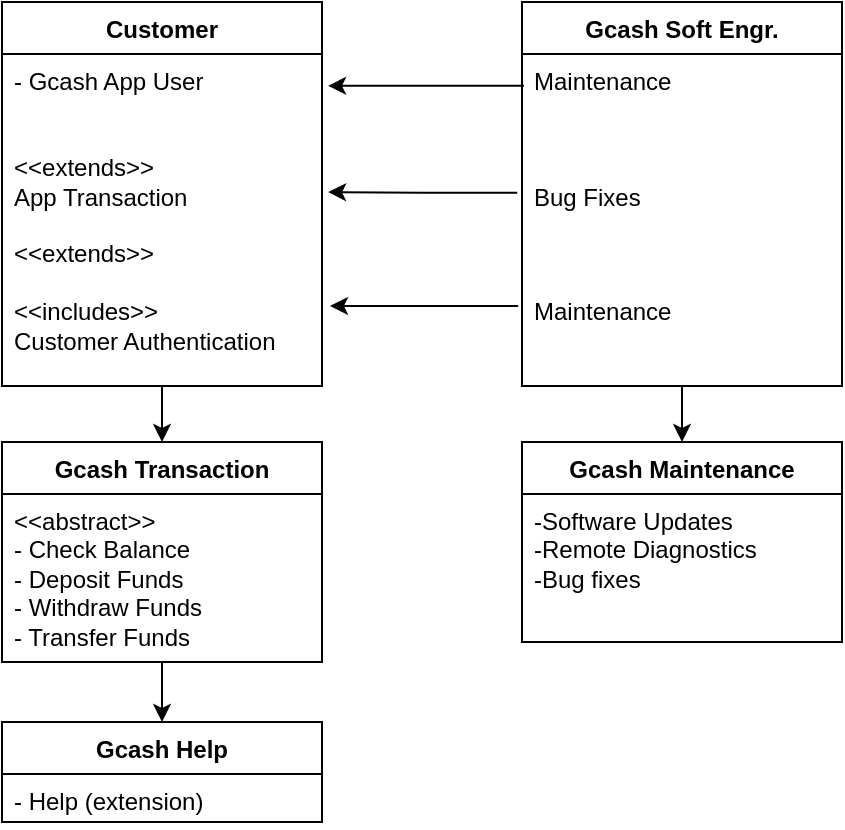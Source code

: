 <mxfile version="23.0.2" type="github">
  <diagram name="Page-1" id="4612fCpNuncgwHPs84pl">
    <mxGraphModel dx="1073" dy="586" grid="1" gridSize="10" guides="1" tooltips="1" connect="1" arrows="1" fold="1" page="1" pageScale="1" pageWidth="850" pageHeight="1100" math="0" shadow="0">
      <root>
        <mxCell id="0" />
        <mxCell id="1" parent="0" />
        <mxCell id="1COlB_G9xtO5EwLwAePO-31" value="" style="edgeStyle=orthogonalEdgeStyle;rounded=0;orthogonalLoop=1;jettySize=auto;html=1;" edge="1" parent="1" source="1COlB_G9xtO5EwLwAePO-10" target="1COlB_G9xtO5EwLwAePO-29">
          <mxGeometry relative="1" as="geometry" />
        </mxCell>
        <mxCell id="1COlB_G9xtO5EwLwAePO-10" value="Customer" style="swimlane;fontStyle=1;align=center;verticalAlign=top;childLayout=stackLayout;horizontal=1;startSize=26;horizontalStack=0;resizeParent=1;resizeParentMax=0;resizeLast=0;collapsible=1;marginBottom=0;whiteSpace=wrap;html=1;" vertex="1" parent="1">
          <mxGeometry x="250" y="160" width="160" height="192" as="geometry" />
        </mxCell>
        <mxCell id="1COlB_G9xtO5EwLwAePO-13" value="- Gcash App User&lt;br&gt;&lt;br&gt;&lt;br&gt;&amp;lt;&amp;lt;extends&amp;gt;&amp;gt;&lt;br&gt;App Transaction&lt;br&gt;&lt;br&gt;&amp;lt;&amp;lt;extends&amp;gt;&amp;gt;&lt;br&gt;&lt;br&gt;&amp;lt;&amp;lt;includes&amp;gt;&amp;gt;&lt;br&gt;Customer Authentication" style="text;strokeColor=none;fillColor=none;align=left;verticalAlign=top;spacingLeft=4;spacingRight=4;overflow=hidden;rotatable=0;points=[[0,0.5],[1,0.5]];portConstraint=eastwest;whiteSpace=wrap;html=1;" vertex="1" parent="1COlB_G9xtO5EwLwAePO-10">
          <mxGeometry y="26" width="160" height="166" as="geometry" />
        </mxCell>
        <mxCell id="1COlB_G9xtO5EwLwAePO-34" value="" style="edgeStyle=orthogonalEdgeStyle;rounded=0;orthogonalLoop=1;jettySize=auto;html=1;" edge="1" parent="1" source="1COlB_G9xtO5EwLwAePO-14" target="1COlB_G9xtO5EwLwAePO-32">
          <mxGeometry relative="1" as="geometry" />
        </mxCell>
        <mxCell id="1COlB_G9xtO5EwLwAePO-14" value="Gcash Soft Engr." style="swimlane;fontStyle=1;align=center;verticalAlign=top;childLayout=stackLayout;horizontal=1;startSize=26;horizontalStack=0;resizeParent=1;resizeParentMax=0;resizeLast=0;collapsible=1;marginBottom=0;whiteSpace=wrap;html=1;" vertex="1" parent="1">
          <mxGeometry x="510" y="160" width="160" height="192" as="geometry" />
        </mxCell>
        <mxCell id="1COlB_G9xtO5EwLwAePO-16" value="Maintenance&lt;br&gt;&lt;br&gt;&lt;br&gt;&lt;br&gt;Bug Fixes&lt;br&gt;&lt;br&gt;&lt;br&gt;&lt;br&gt;Maintenance" style="text;strokeColor=none;fillColor=none;align=left;verticalAlign=top;spacingLeft=4;spacingRight=4;overflow=hidden;rotatable=0;points=[[0,0.5],[1,0.5]];portConstraint=eastwest;whiteSpace=wrap;html=1;" vertex="1" parent="1COlB_G9xtO5EwLwAePO-14">
          <mxGeometry y="26" width="160" height="166" as="geometry" />
        </mxCell>
        <mxCell id="1COlB_G9xtO5EwLwAePO-22" style="edgeStyle=orthogonalEdgeStyle;rounded=0;orthogonalLoop=1;jettySize=auto;html=1;entryX=1.019;entryY=0.416;entryDx=0;entryDy=0;entryPerimeter=0;exitX=-0.015;exitY=0.418;exitDx=0;exitDy=0;exitPerimeter=0;" edge="1" parent="1" source="1COlB_G9xtO5EwLwAePO-16" target="1COlB_G9xtO5EwLwAePO-13">
          <mxGeometry relative="1" as="geometry">
            <mxPoint x="509" y="263" as="sourcePoint" />
          </mxGeometry>
        </mxCell>
        <mxCell id="1COlB_G9xtO5EwLwAePO-24" style="edgeStyle=orthogonalEdgeStyle;rounded=0;orthogonalLoop=1;jettySize=auto;html=1;entryX=1.019;entryY=0.096;entryDx=0;entryDy=0;entryPerimeter=0;exitX=0.006;exitY=0.096;exitDx=0;exitDy=0;exitPerimeter=0;" edge="1" parent="1" source="1COlB_G9xtO5EwLwAePO-16" target="1COlB_G9xtO5EwLwAePO-13">
          <mxGeometry relative="1" as="geometry" />
        </mxCell>
        <mxCell id="1COlB_G9xtO5EwLwAePO-25" style="edgeStyle=orthogonalEdgeStyle;rounded=0;orthogonalLoop=1;jettySize=auto;html=1;entryX=1.025;entryY=0.759;entryDx=0;entryDy=0;entryPerimeter=0;exitX=-0.012;exitY=0.759;exitDx=0;exitDy=0;exitPerimeter=0;" edge="1" parent="1" source="1COlB_G9xtO5EwLwAePO-16" target="1COlB_G9xtO5EwLwAePO-13">
          <mxGeometry relative="1" as="geometry" />
        </mxCell>
        <mxCell id="1COlB_G9xtO5EwLwAePO-37" value="" style="edgeStyle=orthogonalEdgeStyle;rounded=0;orthogonalLoop=1;jettySize=auto;html=1;" edge="1" parent="1" source="1COlB_G9xtO5EwLwAePO-29" target="1COlB_G9xtO5EwLwAePO-35">
          <mxGeometry relative="1" as="geometry" />
        </mxCell>
        <mxCell id="1COlB_G9xtO5EwLwAePO-29" value="Gcash Transaction" style="swimlane;fontStyle=1;align=center;verticalAlign=top;childLayout=stackLayout;horizontal=1;startSize=26;horizontalStack=0;resizeParent=1;resizeParentMax=0;resizeLast=0;collapsible=1;marginBottom=0;whiteSpace=wrap;html=1;" vertex="1" parent="1">
          <mxGeometry x="250" y="380" width="160" height="110" as="geometry" />
        </mxCell>
        <mxCell id="1COlB_G9xtO5EwLwAePO-30" value="&amp;lt;&amp;lt;abstract&amp;gt;&amp;gt;&lt;br&gt;- Check Balance&lt;br&gt;- Deposit Funds&lt;br&gt;- Withdraw Funds&lt;br&gt;- Transfer Funds" style="text;strokeColor=none;fillColor=none;align=left;verticalAlign=top;spacingLeft=4;spacingRight=4;overflow=hidden;rotatable=0;points=[[0,0.5],[1,0.5]];portConstraint=eastwest;whiteSpace=wrap;html=1;" vertex="1" parent="1COlB_G9xtO5EwLwAePO-29">
          <mxGeometry y="26" width="160" height="84" as="geometry" />
        </mxCell>
        <mxCell id="1COlB_G9xtO5EwLwAePO-32" value="Gcash Maintenance" style="swimlane;fontStyle=1;align=center;verticalAlign=top;childLayout=stackLayout;horizontal=1;startSize=26;horizontalStack=0;resizeParent=1;resizeParentMax=0;resizeLast=0;collapsible=1;marginBottom=0;whiteSpace=wrap;html=1;" vertex="1" parent="1">
          <mxGeometry x="510" y="380" width="160" height="100" as="geometry" />
        </mxCell>
        <mxCell id="1COlB_G9xtO5EwLwAePO-33" value="-Software Updates&lt;br&gt;-Remote Diagnostics&lt;br&gt;-Bug fixes" style="text;strokeColor=none;fillColor=none;align=left;verticalAlign=top;spacingLeft=4;spacingRight=4;overflow=hidden;rotatable=0;points=[[0,0.5],[1,0.5]];portConstraint=eastwest;whiteSpace=wrap;html=1;" vertex="1" parent="1COlB_G9xtO5EwLwAePO-32">
          <mxGeometry y="26" width="160" height="74" as="geometry" />
        </mxCell>
        <mxCell id="1COlB_G9xtO5EwLwAePO-35" value="Gcash Help" style="swimlane;fontStyle=1;align=center;verticalAlign=top;childLayout=stackLayout;horizontal=1;startSize=26;horizontalStack=0;resizeParent=1;resizeParentMax=0;resizeLast=0;collapsible=1;marginBottom=0;whiteSpace=wrap;html=1;" vertex="1" parent="1">
          <mxGeometry x="250" y="520" width="160" height="50" as="geometry" />
        </mxCell>
        <mxCell id="1COlB_G9xtO5EwLwAePO-36" value="- Help (extension)" style="text;strokeColor=none;fillColor=none;align=left;verticalAlign=top;spacingLeft=4;spacingRight=4;overflow=hidden;rotatable=0;points=[[0,0.5],[1,0.5]];portConstraint=eastwest;whiteSpace=wrap;html=1;" vertex="1" parent="1COlB_G9xtO5EwLwAePO-35">
          <mxGeometry y="26" width="160" height="24" as="geometry" />
        </mxCell>
      </root>
    </mxGraphModel>
  </diagram>
</mxfile>
